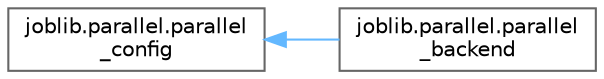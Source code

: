 digraph "Graphical Class Hierarchy"
{
 // LATEX_PDF_SIZE
  bgcolor="transparent";
  edge [fontname=Helvetica,fontsize=10,labelfontname=Helvetica,labelfontsize=10];
  node [fontname=Helvetica,fontsize=10,shape=box,height=0.2,width=0.4];
  rankdir="LR";
  Node0 [id="Node000000",label="joblib.parallel.parallel\l_config",height=0.2,width=0.4,color="grey40", fillcolor="white", style="filled",URL="$dd/d6a/classjoblib_1_1parallel_1_1parallel__config.html",tooltip=" "];
  Node0 -> Node1 [id="edge3539_Node000000_Node000001",dir="back",color="steelblue1",style="solid",tooltip=" "];
  Node1 [id="Node000001",label="joblib.parallel.parallel\l_backend",height=0.2,width=0.4,color="grey40", fillcolor="white", style="filled",URL="$d1/d57/classjoblib_1_1parallel_1_1parallel__backend.html",tooltip=" "];
}
